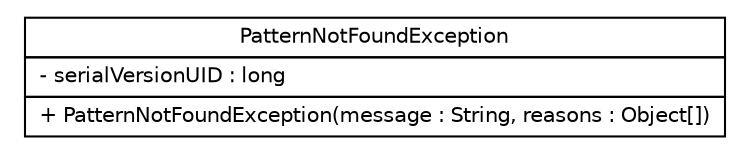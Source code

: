 #!/usr/local/bin/dot
#
# Class diagram 
# Generated by UMLGraph version R5_6 (http://www.umlgraph.org/)
#

digraph G {
	edge [fontname="Helvetica",fontsize=10,labelfontname="Helvetica",labelfontsize=10];
	node [fontname="Helvetica",fontsize=10,shape=plaintext];
	nodesep=0.25;
	ranksep=0.5;
	// de.hsbremen.tc.tnc.im.evaluate.example.os.exception.PatternNotFoundException
	c30 [label=<<table title="de.hsbremen.tc.tnc.im.evaluate.example.os.exception.PatternNotFoundException" border="0" cellborder="1" cellspacing="0" cellpadding="2" port="p" href="./PatternNotFoundException.html">
		<tr><td><table border="0" cellspacing="0" cellpadding="1">
<tr><td align="center" balign="center"> PatternNotFoundException </td></tr>
		</table></td></tr>
		<tr><td><table border="0" cellspacing="0" cellpadding="1">
<tr><td align="left" balign="left"> - serialVersionUID : long </td></tr>
		</table></td></tr>
		<tr><td><table border="0" cellspacing="0" cellpadding="1">
<tr><td align="left" balign="left"> + PatternNotFoundException(message : String, reasons : Object[]) </td></tr>
		</table></td></tr>
		</table>>, URL="./PatternNotFoundException.html", fontname="Helvetica", fontcolor="black", fontsize=10.0];
}

